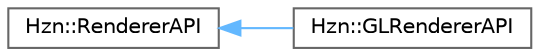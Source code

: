 digraph "Graphical Class Hierarchy"
{
 // LATEX_PDF_SIZE
  bgcolor="transparent";
  edge [fontname=Helvetica,fontsize=10,labelfontname=Helvetica,labelfontsize=10];
  node [fontname=Helvetica,fontsize=10,shape=box,height=0.2,width=0.4];
  rankdir="LR";
  Node0 [label="Hzn::RendererAPI",height=0.2,width=0.4,color="grey40", fillcolor="white", style="filled",URL="$class_hzn_1_1_renderer_a_p_i.html",tooltip=" "];
  Node0 -> Node1 [dir="back",color="steelblue1",style="solid"];
  Node1 [label="Hzn::GLRendererAPI",height=0.2,width=0.4,color="grey40", fillcolor="white", style="filled",URL="$class_hzn_1_1_g_l_renderer_a_p_i.html",tooltip=" "];
}
